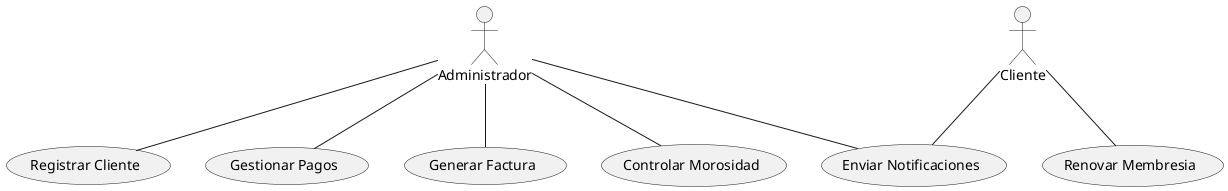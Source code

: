 @startuml
actor Administrador
actor Cliente

usecase "Registrar Cliente" as UC1
usecase "Gestionar Pagos" as UC2
usecase "Generar Factura" as UC3
usecase "Renovar Membresia" as UC4
usecase "Controlar Morosidad" as UC5
usecase "Enviar Notificaciones" as UC6

Administrador -- UC1
Administrador -- UC2
Administrador -- UC3
Administrador -- UC5
Administrador -- UC6

Cliente -- UC4
Cliente -- UC6
@enduml
